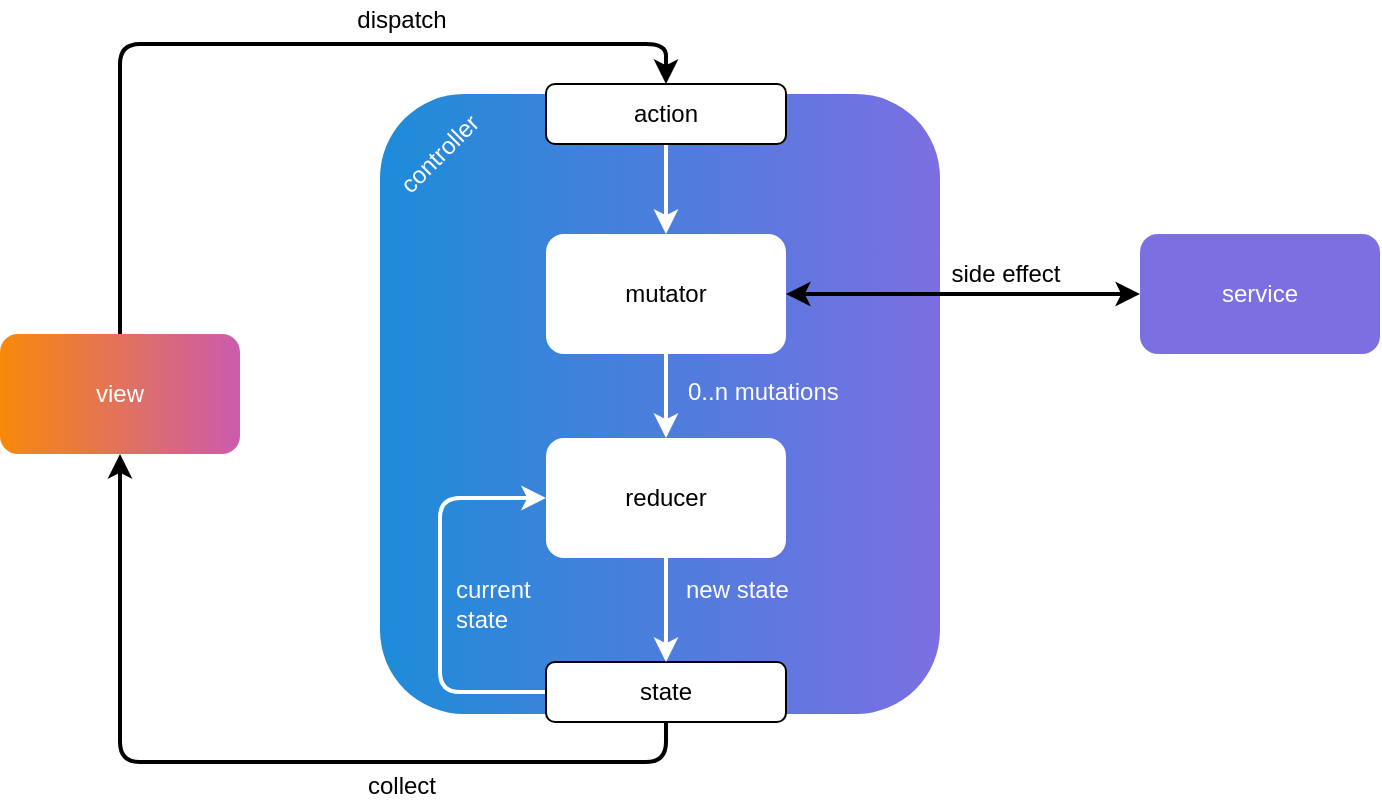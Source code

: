 <mxfile version="12.5.5" type="device"><diagram id="fH6b8eDpqPfBBpIu5eh0" name="Page-1"><mxGraphModel dx="1186" dy="618" grid="1" gridSize="10" guides="1" tooltips="1" connect="1" arrows="1" fold="1" page="1" pageScale="1" pageWidth="827" pageHeight="1169" background="none" math="0" shadow="0"><root><mxCell id="0"/><mxCell id="1" parent="0"/><mxCell id="i1dO5iya55Fbb_x2eVPX-11" style="edgeStyle=orthogonalEdgeStyle;rounded=1;orthogonalLoop=1;jettySize=auto;html=1;exitX=0.5;exitY=0;exitDx=0;exitDy=0;entryX=0.5;entryY=0;entryDx=0;entryDy=0;strokeWidth=2;" edge="1" parent="1" source="i1dO5iya55Fbb_x2eVPX-1" target="i1dO5iya55Fbb_x2eVPX-3"><mxGeometry relative="1" as="geometry"/></mxCell><mxCell id="i1dO5iya55Fbb_x2eVPX-1" value="view" style="rounded=1;fillColor=#f88909;glass=0;shadow=0;comic=0;gradientColor=#cb5bae;strokeColor=none;gradientDirection=east;fontColor=#ffff;html=1;whiteSpace=wrap;" vertex="1" parent="1"><mxGeometry x="80" y="290" width="120" height="60" as="geometry"/></mxCell><mxCell id="i1dO5iya55Fbb_x2eVPX-2" value="" style="rounded=1;html=1;gradientColor=#7b6fe2;fillColor=#1d8cd8;strokeColor=none;gradientDirection=east;fontColor=none;noLabel=1;whiteSpace=wrap;shadow=0;glass=0;comic=0;" vertex="1" parent="1"><mxGeometry x="270" y="170" width="280" height="310" as="geometry"/></mxCell><mxCell id="i1dO5iya55Fbb_x2eVPX-20" style="edgeStyle=orthogonalEdgeStyle;rounded=0;orthogonalLoop=1;jettySize=auto;html=1;exitX=0.5;exitY=1;exitDx=0;exitDy=0;entryX=0.5;entryY=0;entryDx=0;entryDy=0;strokeWidth=2;strokeColor=#fff;" edge="1" parent="1" source="i1dO5iya55Fbb_x2eVPX-3" target="i1dO5iya55Fbb_x2eVPX-6"><mxGeometry relative="1" as="geometry"/></mxCell><mxCell id="i1dO5iya55Fbb_x2eVPX-3" value="action" style="rounded=1;whiteSpace=wrap;html=1;" vertex="1" parent="1"><mxGeometry x="353" y="165" width="120" height="30" as="geometry"/></mxCell><mxCell id="i1dO5iya55Fbb_x2eVPX-12" style="edgeStyle=orthogonalEdgeStyle;rounded=1;orthogonalLoop=1;jettySize=auto;html=1;exitX=0.5;exitY=1;exitDx=0;exitDy=0;entryX=0.5;entryY=1;entryDx=0;entryDy=0;strokeWidth=2;" edge="1" parent="1" source="i1dO5iya55Fbb_x2eVPX-4" target="i1dO5iya55Fbb_x2eVPX-1"><mxGeometry relative="1" as="geometry"/></mxCell><mxCell id="i1dO5iya55Fbb_x2eVPX-43" style="edgeStyle=orthogonalEdgeStyle;rounded=1;orthogonalLoop=1;jettySize=auto;html=1;entryX=0;entryY=0.5;entryDx=0;entryDy=0;startArrow=none;startFill=0;strokeColor=#fff;strokeWidth=2;fontColor=#FFFFFF;" edge="1" parent="1" source="i1dO5iya55Fbb_x2eVPX-4" target="i1dO5iya55Fbb_x2eVPX-7"><mxGeometry relative="1" as="geometry"><Array as="points"><mxPoint x="300" y="469"/><mxPoint x="300" y="372"/></Array></mxGeometry></mxCell><mxCell id="i1dO5iya55Fbb_x2eVPX-4" value="state" style="rounded=1;whiteSpace=wrap;html=1;strokeColor=#000000;" vertex="1" parent="1"><mxGeometry x="353" y="454" width="120" height="30" as="geometry"/></mxCell><mxCell id="i1dO5iya55Fbb_x2eVPX-19" style="edgeStyle=orthogonalEdgeStyle;rounded=0;orthogonalLoop=1;jettySize=auto;html=1;exitX=0.5;exitY=1;exitDx=0;exitDy=0;entryX=0.5;entryY=0;entryDx=0;entryDy=0;strokeWidth=2;strokeColor=#fff;" edge="1" parent="1" source="i1dO5iya55Fbb_x2eVPX-6" target="i1dO5iya55Fbb_x2eVPX-7"><mxGeometry relative="1" as="geometry"/></mxCell><mxCell id="i1dO5iya55Fbb_x2eVPX-6" value="mutator" style="rounded=1;whiteSpace=wrap;html=1;strokeColor=none;fillColor=#ffffff;strokeWidth=2;glass=0;comic=0;" vertex="1" parent="1"><mxGeometry x="353" y="240" width="120" height="60" as="geometry"/></mxCell><mxCell id="i1dO5iya55Fbb_x2eVPX-18" style="edgeStyle=orthogonalEdgeStyle;rounded=0;orthogonalLoop=1;jettySize=auto;html=1;exitX=0.5;exitY=1;exitDx=0;exitDy=0;entryX=0.5;entryY=0;entryDx=0;entryDy=0;strokeWidth=2;strokeColor=#fff;" edge="1" parent="1" source="i1dO5iya55Fbb_x2eVPX-7" target="i1dO5iya55Fbb_x2eVPX-4"><mxGeometry relative="1" as="geometry"/></mxCell><mxCell id="i1dO5iya55Fbb_x2eVPX-7" value="reducer" style="rounded=1;whiteSpace=wrap;html=1;strokeColor=none;" vertex="1" parent="1"><mxGeometry x="353" y="342" width="120" height="60" as="geometry"/></mxCell><mxCell id="i1dO5iya55Fbb_x2eVPX-13" style="edgeStyle=orthogonalEdgeStyle;rounded=0;orthogonalLoop=1;jettySize=auto;html=1;exitX=0;exitY=0.5;exitDx=0;exitDy=0;entryX=1;entryY=0.5;entryDx=0;entryDy=0;startArrow=classic;startFill=1;strokeWidth=2;" edge="1" parent="1" source="i1dO5iya55Fbb_x2eVPX-8" target="i1dO5iya55Fbb_x2eVPX-6"><mxGeometry relative="1" as="geometry"/></mxCell><mxCell id="i1dO5iya55Fbb_x2eVPX-8" value="service" style="rounded=1;whiteSpace=wrap;html=1;gradientColor=none;fillColor=#7b6fe2;strokeColor=none;fontColor=#FFFFFF;" vertex="1" parent="1"><mxGeometry x="650" y="240" width="120" height="60" as="geometry"/></mxCell><mxCell id="i1dO5iya55Fbb_x2eVPX-23" value="side effect" style="text;html=1;strokeColor=none;fillColor=none;align=center;verticalAlign=middle;whiteSpace=wrap;rounded=0;" vertex="1" parent="1"><mxGeometry x="548" y="250" width="70" height="20" as="geometry"/></mxCell><mxCell id="i1dO5iya55Fbb_x2eVPX-24" value="dispatch" style="text;html=1;strokeColor=none;fillColor=none;align=center;verticalAlign=middle;whiteSpace=wrap;rounded=0;" vertex="1" parent="1"><mxGeometry x="261" y="123" width="40" height="20" as="geometry"/></mxCell><mxCell id="i1dO5iya55Fbb_x2eVPX-26" value="collect" style="text;html=1;strokeColor=none;fillColor=none;align=center;verticalAlign=middle;whiteSpace=wrap;rounded=0;" vertex="1" parent="1"><mxGeometry x="261" y="506" width="40" height="20" as="geometry"/></mxCell><mxCell id="i1dO5iya55Fbb_x2eVPX-33" value="current state" style="text;html=1;strokeColor=none;fillColor=none;align=left;verticalAlign=middle;whiteSpace=wrap;rounded=0;shadow=0;glass=0;comic=0;fontColor=#FFFFFF;" vertex="1" parent="1"><mxGeometry x="306" y="415" width="40" height="20" as="geometry"/></mxCell><mxCell id="i1dO5iya55Fbb_x2eVPX-38" value="0..n mutations" style="text;html=1;strokeColor=none;fillColor=none;align=left;verticalAlign=middle;whiteSpace=wrap;rounded=0;shadow=0;glass=0;comic=0;fontColor=#FFFFFF;" vertex="1" parent="1"><mxGeometry x="422" y="309" width="80" height="20" as="geometry"/></mxCell><mxCell id="i1dO5iya55Fbb_x2eVPX-39" value="new state" style="text;html=1;strokeColor=none;fillColor=none;align=left;verticalAlign=middle;whiteSpace=wrap;rounded=0;shadow=0;glass=0;comic=0;fontColor=#FFFFFF;" vertex="1" parent="1"><mxGeometry x="421" y="408" width="80" height="20" as="geometry"/></mxCell><mxCell id="i1dO5iya55Fbb_x2eVPX-44" value="controller" style="text;html=1;strokeColor=none;fillColor=none;align=center;verticalAlign=middle;whiteSpace=wrap;rounded=0;shadow=0;glass=0;comic=0;fontColor=#fff;rotation=-45;" vertex="1" parent="1"><mxGeometry x="280" y="190" width="40" height="20" as="geometry"/></mxCell></root></mxGraphModel></diagram></mxfile>